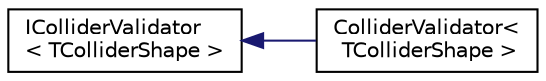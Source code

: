 digraph "Graphical Class Hierarchy"
{
 // LATEX_PDF_SIZE
  edge [fontname="Helvetica",fontsize="10",labelfontname="Helvetica",labelfontsize="10"];
  node [fontname="Helvetica",fontsize="10",shape=record];
  rankdir="LR";
  Node0 [label="IColliderValidator\l\< TColliderShape \>",height=0.2,width=0.4,color="black", fillcolor="white", style="filled",URL="$struct_i_collider_validator.html",tooltip=" "];
  Node0 -> Node1 [dir="back",color="midnightblue",fontsize="10",style="solid",fontname="Helvetica"];
  Node1 [label="ColliderValidator\<\l TColliderShape \>",height=0.2,width=0.4,color="black", fillcolor="white", style="filled",URL="$class_collider_validator.html",tooltip=" "];
}
